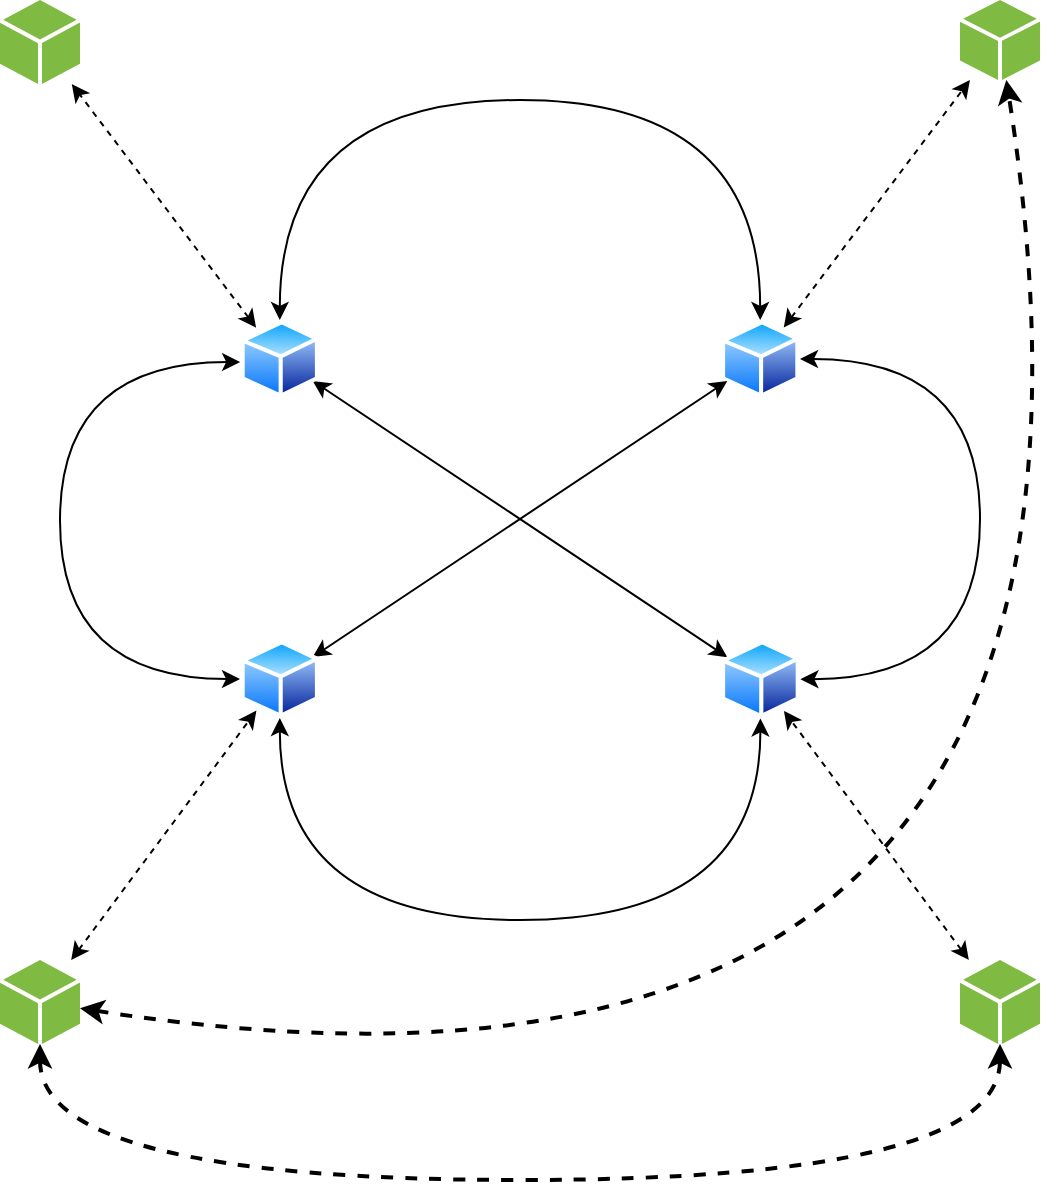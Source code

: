 <mxfile version="20.8.10" type="device" pages="2"><diagram name="WMSN" id="IiIJjx4zQRCoaydNuKaf"><mxGraphModel dx="1036" dy="606" grid="1" gridSize="10" guides="1" tooltips="1" connect="1" arrows="1" fold="1" page="1" pageScale="1" pageWidth="850" pageHeight="1100" math="0" shadow="0"><root><mxCell id="0"/><mxCell id="1" parent="0"/><mxCell id="IaN5FAtS8fe5igkiwUYz-12" style="edgeStyle=orthogonalEdgeStyle;curved=1;rounded=0;orthogonalLoop=1;jettySize=auto;html=1;entryX=1;entryY=0.5;entryDx=0;entryDy=0;endArrow=classic;endFill=1;startArrow=classic;startFill=1;exitX=1;exitY=0.5;exitDx=0;exitDy=0;" parent="1" source="IaN5FAtS8fe5igkiwUYz-2" target="IaN5FAtS8fe5igkiwUYz-4" edge="1"><mxGeometry relative="1" as="geometry"><mxPoint x="800.3" y="369.3" as="sourcePoint"/><mxPoint x="560.0" y="369.1" as="targetPoint"/><Array as="points"><mxPoint x="610" y="260"/><mxPoint x="610" y="420"/></Array></mxGeometry></mxCell><mxCell id="IaN5FAtS8fe5igkiwUYz-9" style="edgeStyle=orthogonalEdgeStyle;curved=1;rounded=0;orthogonalLoop=1;jettySize=auto;html=1;entryX=0.5;entryY=0;entryDx=0;entryDy=0;endArrow=classic;endFill=1;startArrow=classic;startFill=1;" parent="1" source="IaN5FAtS8fe5igkiwUYz-1" target="IaN5FAtS8fe5igkiwUYz-2" edge="1"><mxGeometry relative="1" as="geometry"><Array as="points"><mxPoint x="260" y="130"/><mxPoint x="500" y="130"/></Array></mxGeometry></mxCell><mxCell id="IaN5FAtS8fe5igkiwUYz-23" style="rounded=0;orthogonalLoop=1;jettySize=auto;html=1;startArrow=classic;startFill=1;endArrow=classic;endFill=1;" parent="1" source="IaN5FAtS8fe5igkiwUYz-1" target="IaN5FAtS8fe5igkiwUYz-4" edge="1"><mxGeometry relative="1" as="geometry"/></mxCell><mxCell id="IaN5FAtS8fe5igkiwUYz-1" value="" style="aspect=fixed;perimeter=ellipsePerimeter;html=1;align=center;shadow=0;dashed=0;spacingTop=3;image;image=img/lib/active_directory/generic_node.svg;" parent="1" vertex="1"><mxGeometry x="240" y="240" width="39.8" height="39" as="geometry"/></mxCell><mxCell id="IaN5FAtS8fe5igkiwUYz-2" value="" style="aspect=fixed;perimeter=ellipsePerimeter;html=1;align=center;shadow=0;dashed=0;spacingTop=3;image;image=img/lib/active_directory/generic_node.svg;" parent="1" vertex="1"><mxGeometry x="480.2" y="240" width="39.8" height="39" as="geometry"/></mxCell><mxCell id="IaN5FAtS8fe5igkiwUYz-22" style="rounded=0;orthogonalLoop=1;jettySize=auto;html=1;startArrow=classic;startFill=1;endArrow=classic;endFill=1;" parent="1" source="IaN5FAtS8fe5igkiwUYz-3" target="IaN5FAtS8fe5igkiwUYz-2" edge="1"><mxGeometry relative="1" as="geometry"/></mxCell><mxCell id="IaN5FAtS8fe5igkiwUYz-3" value="" style="aspect=fixed;perimeter=ellipsePerimeter;html=1;align=center;shadow=0;dashed=0;spacingTop=3;image;image=img/lib/active_directory/generic_node.svg;" parent="1" vertex="1"><mxGeometry x="240" y="400" width="39.8" height="39" as="geometry"/></mxCell><mxCell id="IaN5FAtS8fe5igkiwUYz-4" value="" style="aspect=fixed;perimeter=ellipsePerimeter;html=1;align=center;shadow=0;dashed=0;spacingTop=3;image;image=img/lib/active_directory/generic_node.svg;" parent="1" vertex="1"><mxGeometry x="480.2" y="400" width="40" height="39.2" as="geometry"/></mxCell><mxCell id="IaN5FAtS8fe5igkiwUYz-5" value="" style="sketch=0;pointerEvents=1;shadow=0;dashed=0;html=1;strokeColor=none;labelPosition=center;verticalLabelPosition=bottom;verticalAlign=top;outlineConnect=0;align=center;shape=mxgraph.office.concepts.node_generic;fillColor=#7FBA42;" parent="1" vertex="1"><mxGeometry x="120" y="80" width="40" height="42" as="geometry"/></mxCell><mxCell id="IaN5FAtS8fe5igkiwUYz-6" value="" style="sketch=0;pointerEvents=1;shadow=0;dashed=0;html=1;strokeColor=none;labelPosition=center;verticalLabelPosition=bottom;verticalAlign=top;outlineConnect=0;align=center;shape=mxgraph.office.concepts.node_generic;fillColor=#7FBA42;" parent="1" vertex="1"><mxGeometry x="600" y="80" width="40" height="40" as="geometry"/></mxCell><mxCell id="IaN5FAtS8fe5igkiwUYz-7" value="" style="sketch=0;pointerEvents=1;shadow=0;dashed=0;html=1;strokeColor=none;labelPosition=center;verticalLabelPosition=bottom;verticalAlign=top;outlineConnect=0;align=center;shape=mxgraph.office.concepts.node_generic;fillColor=#7FBA42;" parent="1" vertex="1"><mxGeometry x="120" y="560" width="40" height="42" as="geometry"/></mxCell><mxCell id="IaN5FAtS8fe5igkiwUYz-8" value="" style="sketch=0;pointerEvents=1;shadow=0;dashed=0;html=1;strokeColor=none;labelPosition=center;verticalLabelPosition=bottom;verticalAlign=top;outlineConnect=0;align=center;shape=mxgraph.office.concepts.node_generic;fillColor=#7FBA42;" parent="1" vertex="1"><mxGeometry x="600" y="560" width="40" height="42" as="geometry"/></mxCell><mxCell id="IaN5FAtS8fe5igkiwUYz-10" style="edgeStyle=orthogonalEdgeStyle;curved=1;rounded=0;orthogonalLoop=1;jettySize=auto;html=1;entryX=0.5;entryY=1;entryDx=0;entryDy=0;endArrow=classic;endFill=1;startArrow=classic;startFill=1;" parent="1" source="IaN5FAtS8fe5igkiwUYz-3" target="IaN5FAtS8fe5igkiwUYz-4" edge="1"><mxGeometry relative="1" as="geometry"><mxPoint x="260.0" y="400" as="sourcePoint"/><mxPoint x="500.2" y="400" as="targetPoint"/><Array as="points"><mxPoint x="260" y="540"/><mxPoint x="500" y="540"/></Array></mxGeometry></mxCell><mxCell id="IaN5FAtS8fe5igkiwUYz-15" style="edgeStyle=orthogonalEdgeStyle;curved=1;rounded=0;orthogonalLoop=1;jettySize=auto;html=1;endArrow=classic;endFill=1;startArrow=classic;startFill=1;" parent="1" source="IaN5FAtS8fe5igkiwUYz-3" target="IaN5FAtS8fe5igkiwUYz-1" edge="1"><mxGeometry relative="1" as="geometry"><mxPoint x="239.8" y="420.1" as="sourcePoint"/><mxPoint x="240.0" y="260" as="targetPoint"/><Array as="points"><mxPoint x="150" y="420"/><mxPoint x="150" y="261"/></Array></mxGeometry></mxCell><mxCell id="IaN5FAtS8fe5igkiwUYz-16" value="" style="endArrow=classic;dashed=1;html=1;rounded=0;startArrow=classic;startFill=1;endFill=1;" parent="1" source="IaN5FAtS8fe5igkiwUYz-1" target="IaN5FAtS8fe5igkiwUYz-5" edge="1"><mxGeometry width="50" height="50" relative="1" as="geometry"><mxPoint x="120" y="230" as="sourcePoint"/><mxPoint x="170" y="180" as="targetPoint"/></mxGeometry></mxCell><mxCell id="IaN5FAtS8fe5igkiwUYz-17" value="" style="endArrow=classic;dashed=1;html=1;rounded=0;startArrow=classic;startFill=1;endFill=1;" parent="1" source="IaN5FAtS8fe5igkiwUYz-2" target="IaN5FAtS8fe5igkiwUYz-6" edge="1"><mxGeometry width="50" height="50" relative="1" as="geometry"><mxPoint x="640.003" y="243.854" as="sourcePoint"/><mxPoint x="547.866" y="122" as="targetPoint"/></mxGeometry></mxCell><mxCell id="IaN5FAtS8fe5igkiwUYz-18" value="" style="endArrow=classic;dashed=1;html=1;rounded=0;startArrow=classic;startFill=1;endFill=1;" parent="1" source="IaN5FAtS8fe5igkiwUYz-8" target="IaN5FAtS8fe5igkiwUYz-4" edge="1"><mxGeometry width="50" height="50" relative="1" as="geometry"><mxPoint x="612.133" y="560.004" as="sourcePoint"/><mxPoint x="519.996" y="438.15" as="targetPoint"/></mxGeometry></mxCell><mxCell id="IaN5FAtS8fe5igkiwUYz-19" value="" style="endArrow=classic;dashed=1;html=1;rounded=0;startArrow=classic;startFill=1;endFill=1;" parent="1" source="IaN5FAtS8fe5igkiwUYz-7" target="IaN5FAtS8fe5igkiwUYz-3" edge="1"><mxGeometry width="50" height="50" relative="1" as="geometry"><mxPoint x="239.995" y="560" as="sourcePoint"/><mxPoint x="147.522" y="435.473" as="targetPoint"/></mxGeometry></mxCell><mxCell id="IaN5FAtS8fe5igkiwUYz-20" value="" style="endArrow=classic;dashed=1;html=1;strokeWidth=2;rounded=0;edgeStyle=orthogonalEdgeStyle;curved=1;startArrow=classic;startFill=1;endFill=1;" parent="1" source="IaN5FAtS8fe5igkiwUYz-7" target="IaN5FAtS8fe5igkiwUYz-8" edge="1"><mxGeometry width="50" height="50" relative="1" as="geometry"><mxPoint x="320" y="660" as="sourcePoint"/><mxPoint x="370" y="610" as="targetPoint"/><Array as="points"><mxPoint x="140" y="670"/><mxPoint x="620" y="670"/></Array></mxGeometry></mxCell><mxCell id="IaN5FAtS8fe5igkiwUYz-21" value="" style="endArrow=classic;dashed=1;html=1;strokeWidth=2;rounded=0;curved=1;startArrow=classic;startFill=1;endFill=1;" parent="1" source="IaN5FAtS8fe5igkiwUYz-7" target="IaN5FAtS8fe5igkiwUYz-6" edge="1"><mxGeometry width="50" height="50" relative="1" as="geometry"><mxPoint x="280" y="630" as="sourcePoint"/><mxPoint x="330" y="580" as="targetPoint"/><Array as="points"><mxPoint x="710" y="670"/></Array></mxGeometry></mxCell></root></mxGraphModel></diagram><diagram id="BFV7VUiUu6SxfrAQt9ER" name="SWT"><mxGraphModel dx="1036" dy="606" grid="1" gridSize="10" guides="1" tooltips="1" connect="1" arrows="1" fold="1" page="1" pageScale="1" pageWidth="850" pageHeight="1100" math="0" shadow="0"><root><mxCell id="0"/><mxCell id="1" parent="0"/><mxCell id="ddHqBLZl8D9lNK09RQVH-1" value="" style="rhombus;whiteSpace=wrap;html=1;strokeWidth=2;fillWeight=-1;hachureGap=8;fillStyle=cross-hatch;fillColor=#006600;sketch=1;" parent="1" vertex="1"><mxGeometry x="200" y="280" width="400" height="240" as="geometry"/></mxCell><mxCell id="ddHqBLZl8D9lNK09RQVH-7" style="edgeStyle=orthogonalEdgeStyle;rounded=0;orthogonalLoop=1;jettySize=auto;html=1;startArrow=classic;startFill=1;endArrow=classic;endFill=1;curved=1;" parent="1" source="ddHqBLZl8D9lNK09RQVH-4" target="ddHqBLZl8D9lNK09RQVH-5" edge="1"><mxGeometry relative="1" as="geometry"><Array as="points"><mxPoint x="271" y="210"/><mxPoint x="501" y="210"/></Array></mxGeometry></mxCell><mxCell id="ddHqBLZl8D9lNK09RQVH-4" value="" style="shape=mxgraph.signs.tech.telephone_1;html=1;pointerEvents=1;fillColor=#000000;strokeColor=none;verticalLabelPosition=bottom;verticalAlign=top;align=center;" parent="1" vertex="1"><mxGeometry x="250" y="300" width="42" height="100" as="geometry"/></mxCell><mxCell id="ddHqBLZl8D9lNK09RQVH-5" value="" style="shape=mxgraph.signs.tech.telephone_1;html=1;pointerEvents=1;fillColor=#000000;strokeColor=none;verticalLabelPosition=bottom;verticalAlign=top;align=center;flipV=0;direction=west;" parent="1" vertex="1"><mxGeometry x="490" y="290" width="42" height="100" as="geometry"/></mxCell><mxCell id="ddHqBLZl8D9lNK09RQVH-8" style="edgeStyle=orthogonalEdgeStyle;rounded=0;orthogonalLoop=1;jettySize=auto;html=1;startArrow=classic;startFill=1;endArrow=classic;endFill=1;curved=1;dashed=1;strokeWidth=3;strokeColor=#006600;" parent="1" source="ddHqBLZl8D9lNK09RQVH-4" target="ddHqBLZl8D9lNK09RQVH-5" edge="1"><mxGeometry relative="1" as="geometry"><mxPoint x="281" y="310" as="sourcePoint"/><mxPoint x="511" y="310" as="targetPoint"/><Array as="points"><mxPoint x="281" y="550"/><mxPoint x="511" y="550"/><mxPoint x="511" y="374"/></Array></mxGeometry></mxCell></root></mxGraphModel></diagram></mxfile>